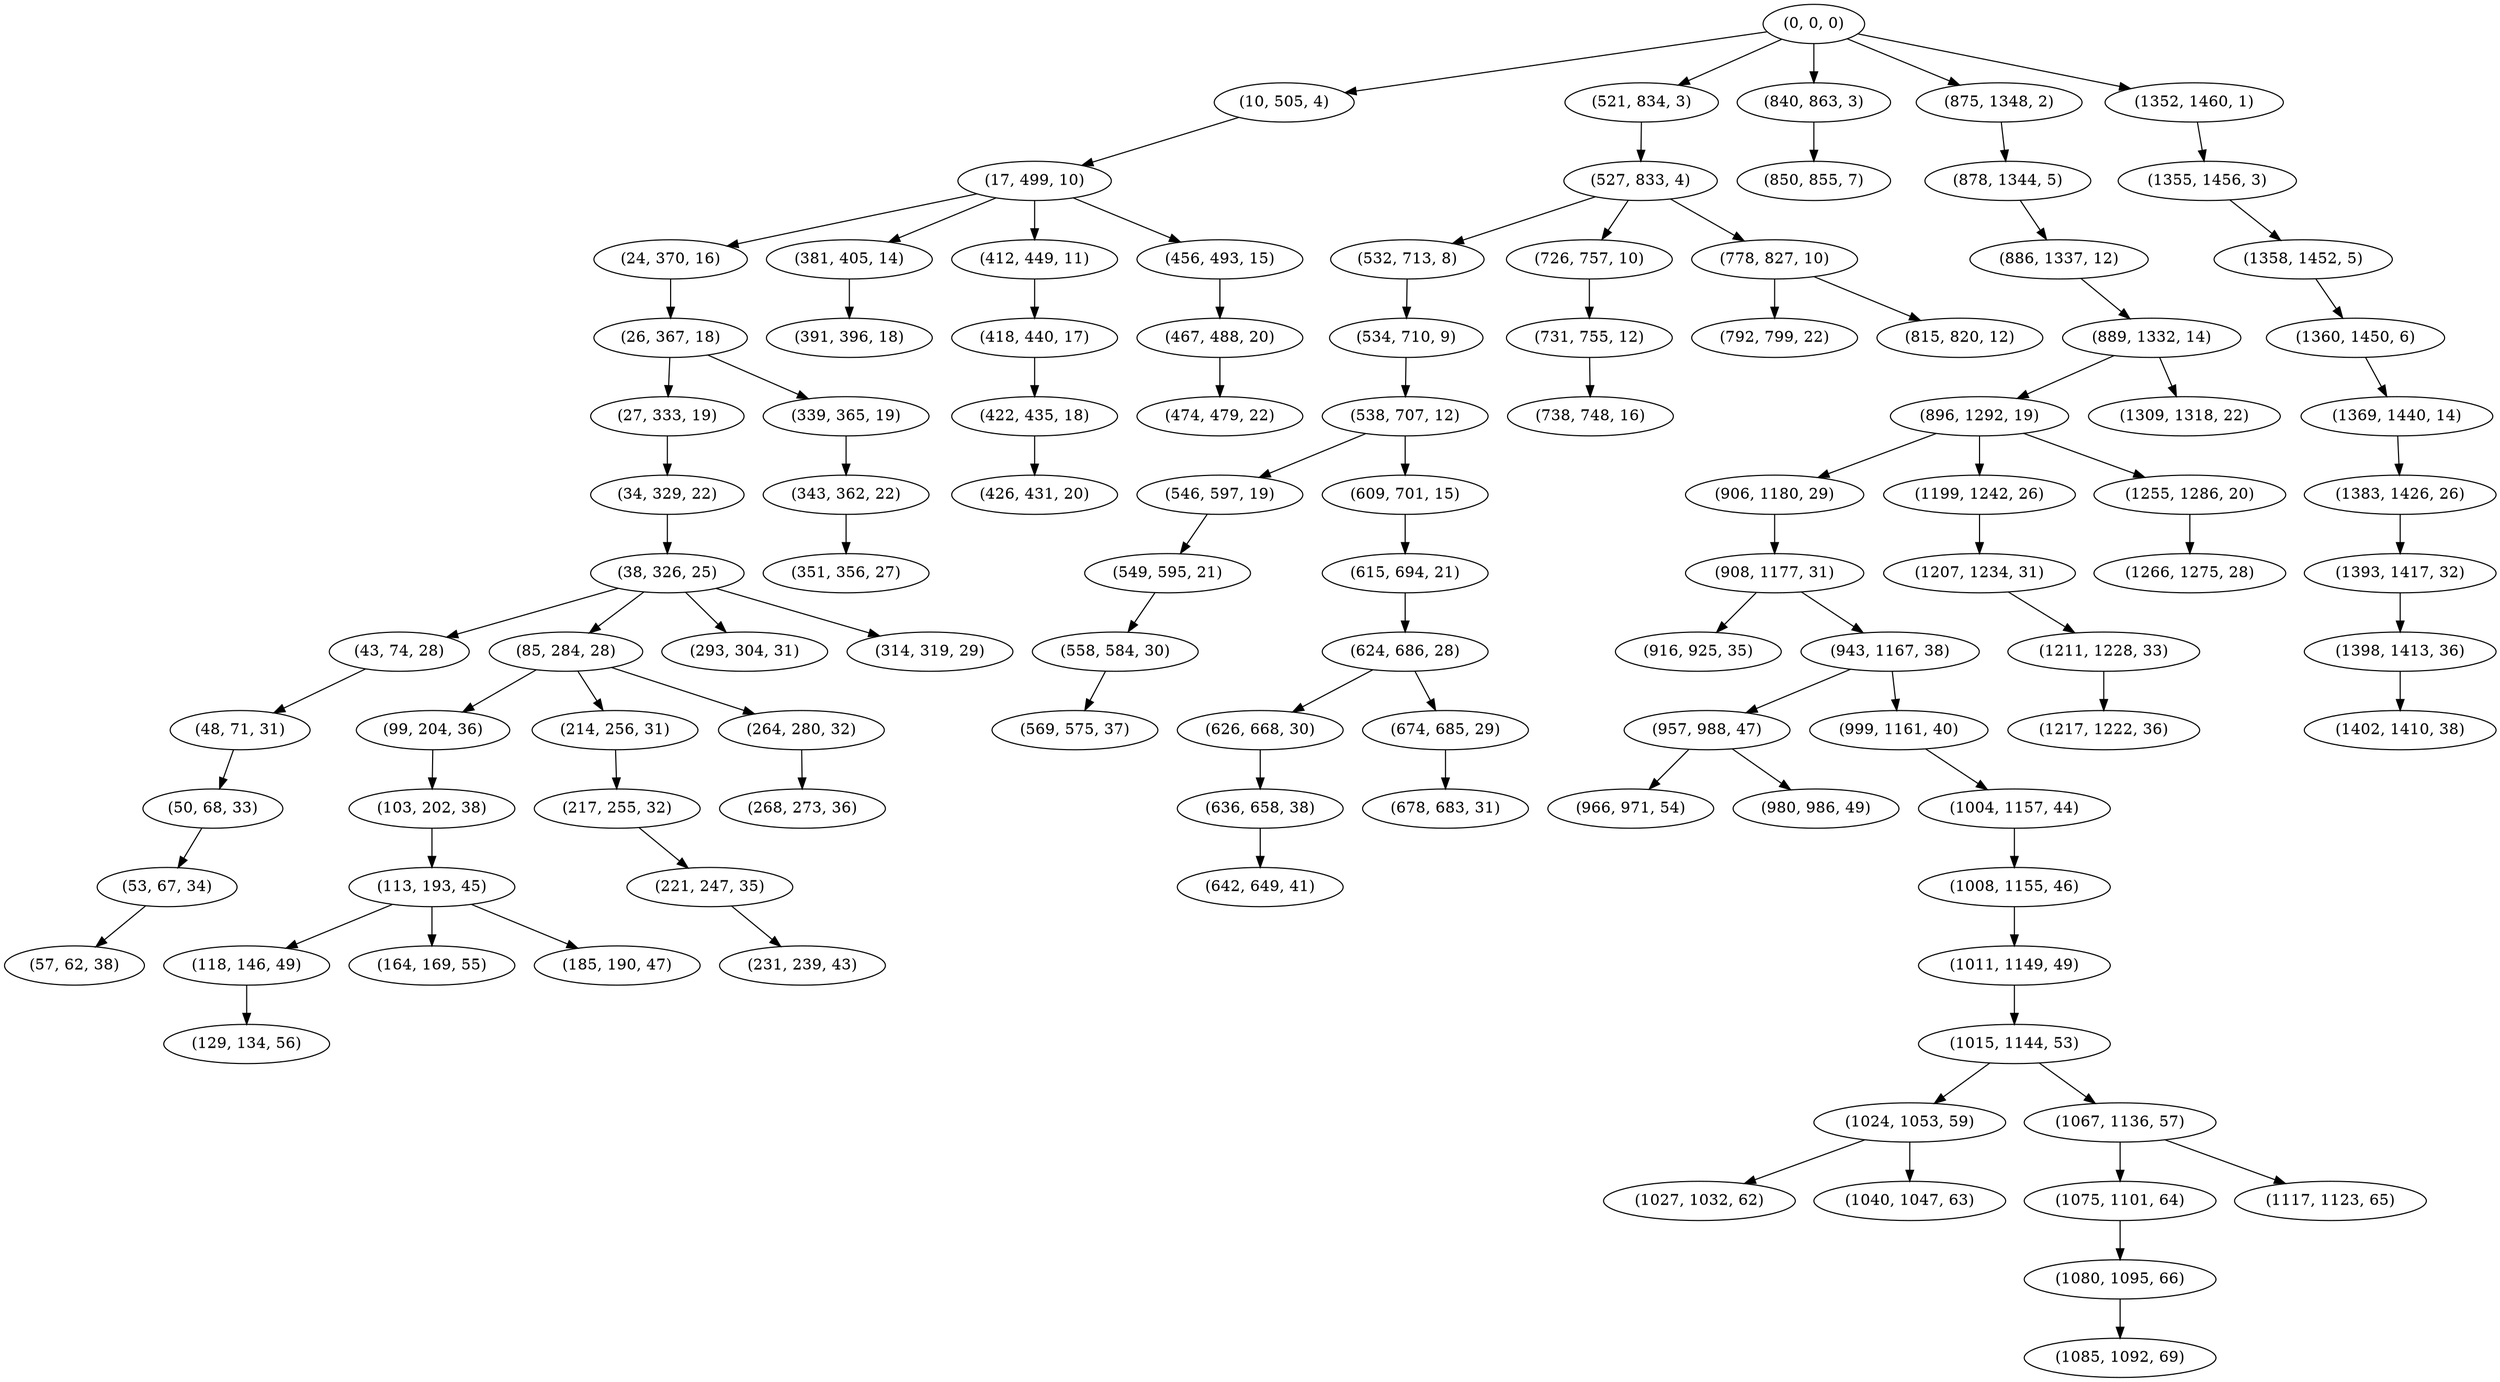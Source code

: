 digraph tree {
    "(0, 0, 0)";
    "(10, 505, 4)";
    "(17, 499, 10)";
    "(24, 370, 16)";
    "(26, 367, 18)";
    "(27, 333, 19)";
    "(34, 329, 22)";
    "(38, 326, 25)";
    "(43, 74, 28)";
    "(48, 71, 31)";
    "(50, 68, 33)";
    "(53, 67, 34)";
    "(57, 62, 38)";
    "(85, 284, 28)";
    "(99, 204, 36)";
    "(103, 202, 38)";
    "(113, 193, 45)";
    "(118, 146, 49)";
    "(129, 134, 56)";
    "(164, 169, 55)";
    "(185, 190, 47)";
    "(214, 256, 31)";
    "(217, 255, 32)";
    "(221, 247, 35)";
    "(231, 239, 43)";
    "(264, 280, 32)";
    "(268, 273, 36)";
    "(293, 304, 31)";
    "(314, 319, 29)";
    "(339, 365, 19)";
    "(343, 362, 22)";
    "(351, 356, 27)";
    "(381, 405, 14)";
    "(391, 396, 18)";
    "(412, 449, 11)";
    "(418, 440, 17)";
    "(422, 435, 18)";
    "(426, 431, 20)";
    "(456, 493, 15)";
    "(467, 488, 20)";
    "(474, 479, 22)";
    "(521, 834, 3)";
    "(527, 833, 4)";
    "(532, 713, 8)";
    "(534, 710, 9)";
    "(538, 707, 12)";
    "(546, 597, 19)";
    "(549, 595, 21)";
    "(558, 584, 30)";
    "(569, 575, 37)";
    "(609, 701, 15)";
    "(615, 694, 21)";
    "(624, 686, 28)";
    "(626, 668, 30)";
    "(636, 658, 38)";
    "(642, 649, 41)";
    "(674, 685, 29)";
    "(678, 683, 31)";
    "(726, 757, 10)";
    "(731, 755, 12)";
    "(738, 748, 16)";
    "(778, 827, 10)";
    "(792, 799, 22)";
    "(815, 820, 12)";
    "(840, 863, 3)";
    "(850, 855, 7)";
    "(875, 1348, 2)";
    "(878, 1344, 5)";
    "(886, 1337, 12)";
    "(889, 1332, 14)";
    "(896, 1292, 19)";
    "(906, 1180, 29)";
    "(908, 1177, 31)";
    "(916, 925, 35)";
    "(943, 1167, 38)";
    "(957, 988, 47)";
    "(966, 971, 54)";
    "(980, 986, 49)";
    "(999, 1161, 40)";
    "(1004, 1157, 44)";
    "(1008, 1155, 46)";
    "(1011, 1149, 49)";
    "(1015, 1144, 53)";
    "(1024, 1053, 59)";
    "(1027, 1032, 62)";
    "(1040, 1047, 63)";
    "(1067, 1136, 57)";
    "(1075, 1101, 64)";
    "(1080, 1095, 66)";
    "(1085, 1092, 69)";
    "(1117, 1123, 65)";
    "(1199, 1242, 26)";
    "(1207, 1234, 31)";
    "(1211, 1228, 33)";
    "(1217, 1222, 36)";
    "(1255, 1286, 20)";
    "(1266, 1275, 28)";
    "(1309, 1318, 22)";
    "(1352, 1460, 1)";
    "(1355, 1456, 3)";
    "(1358, 1452, 5)";
    "(1360, 1450, 6)";
    "(1369, 1440, 14)";
    "(1383, 1426, 26)";
    "(1393, 1417, 32)";
    "(1398, 1413, 36)";
    "(1402, 1410, 38)";
    "(0, 0, 0)" -> "(10, 505, 4)";
    "(0, 0, 0)" -> "(521, 834, 3)";
    "(0, 0, 0)" -> "(840, 863, 3)";
    "(0, 0, 0)" -> "(875, 1348, 2)";
    "(0, 0, 0)" -> "(1352, 1460, 1)";
    "(10, 505, 4)" -> "(17, 499, 10)";
    "(17, 499, 10)" -> "(24, 370, 16)";
    "(17, 499, 10)" -> "(381, 405, 14)";
    "(17, 499, 10)" -> "(412, 449, 11)";
    "(17, 499, 10)" -> "(456, 493, 15)";
    "(24, 370, 16)" -> "(26, 367, 18)";
    "(26, 367, 18)" -> "(27, 333, 19)";
    "(26, 367, 18)" -> "(339, 365, 19)";
    "(27, 333, 19)" -> "(34, 329, 22)";
    "(34, 329, 22)" -> "(38, 326, 25)";
    "(38, 326, 25)" -> "(43, 74, 28)";
    "(38, 326, 25)" -> "(85, 284, 28)";
    "(38, 326, 25)" -> "(293, 304, 31)";
    "(38, 326, 25)" -> "(314, 319, 29)";
    "(43, 74, 28)" -> "(48, 71, 31)";
    "(48, 71, 31)" -> "(50, 68, 33)";
    "(50, 68, 33)" -> "(53, 67, 34)";
    "(53, 67, 34)" -> "(57, 62, 38)";
    "(85, 284, 28)" -> "(99, 204, 36)";
    "(85, 284, 28)" -> "(214, 256, 31)";
    "(85, 284, 28)" -> "(264, 280, 32)";
    "(99, 204, 36)" -> "(103, 202, 38)";
    "(103, 202, 38)" -> "(113, 193, 45)";
    "(113, 193, 45)" -> "(118, 146, 49)";
    "(113, 193, 45)" -> "(164, 169, 55)";
    "(113, 193, 45)" -> "(185, 190, 47)";
    "(118, 146, 49)" -> "(129, 134, 56)";
    "(214, 256, 31)" -> "(217, 255, 32)";
    "(217, 255, 32)" -> "(221, 247, 35)";
    "(221, 247, 35)" -> "(231, 239, 43)";
    "(264, 280, 32)" -> "(268, 273, 36)";
    "(339, 365, 19)" -> "(343, 362, 22)";
    "(343, 362, 22)" -> "(351, 356, 27)";
    "(381, 405, 14)" -> "(391, 396, 18)";
    "(412, 449, 11)" -> "(418, 440, 17)";
    "(418, 440, 17)" -> "(422, 435, 18)";
    "(422, 435, 18)" -> "(426, 431, 20)";
    "(456, 493, 15)" -> "(467, 488, 20)";
    "(467, 488, 20)" -> "(474, 479, 22)";
    "(521, 834, 3)" -> "(527, 833, 4)";
    "(527, 833, 4)" -> "(532, 713, 8)";
    "(527, 833, 4)" -> "(726, 757, 10)";
    "(527, 833, 4)" -> "(778, 827, 10)";
    "(532, 713, 8)" -> "(534, 710, 9)";
    "(534, 710, 9)" -> "(538, 707, 12)";
    "(538, 707, 12)" -> "(546, 597, 19)";
    "(538, 707, 12)" -> "(609, 701, 15)";
    "(546, 597, 19)" -> "(549, 595, 21)";
    "(549, 595, 21)" -> "(558, 584, 30)";
    "(558, 584, 30)" -> "(569, 575, 37)";
    "(609, 701, 15)" -> "(615, 694, 21)";
    "(615, 694, 21)" -> "(624, 686, 28)";
    "(624, 686, 28)" -> "(626, 668, 30)";
    "(624, 686, 28)" -> "(674, 685, 29)";
    "(626, 668, 30)" -> "(636, 658, 38)";
    "(636, 658, 38)" -> "(642, 649, 41)";
    "(674, 685, 29)" -> "(678, 683, 31)";
    "(726, 757, 10)" -> "(731, 755, 12)";
    "(731, 755, 12)" -> "(738, 748, 16)";
    "(778, 827, 10)" -> "(792, 799, 22)";
    "(778, 827, 10)" -> "(815, 820, 12)";
    "(840, 863, 3)" -> "(850, 855, 7)";
    "(875, 1348, 2)" -> "(878, 1344, 5)";
    "(878, 1344, 5)" -> "(886, 1337, 12)";
    "(886, 1337, 12)" -> "(889, 1332, 14)";
    "(889, 1332, 14)" -> "(896, 1292, 19)";
    "(889, 1332, 14)" -> "(1309, 1318, 22)";
    "(896, 1292, 19)" -> "(906, 1180, 29)";
    "(896, 1292, 19)" -> "(1199, 1242, 26)";
    "(896, 1292, 19)" -> "(1255, 1286, 20)";
    "(906, 1180, 29)" -> "(908, 1177, 31)";
    "(908, 1177, 31)" -> "(916, 925, 35)";
    "(908, 1177, 31)" -> "(943, 1167, 38)";
    "(943, 1167, 38)" -> "(957, 988, 47)";
    "(943, 1167, 38)" -> "(999, 1161, 40)";
    "(957, 988, 47)" -> "(966, 971, 54)";
    "(957, 988, 47)" -> "(980, 986, 49)";
    "(999, 1161, 40)" -> "(1004, 1157, 44)";
    "(1004, 1157, 44)" -> "(1008, 1155, 46)";
    "(1008, 1155, 46)" -> "(1011, 1149, 49)";
    "(1011, 1149, 49)" -> "(1015, 1144, 53)";
    "(1015, 1144, 53)" -> "(1024, 1053, 59)";
    "(1015, 1144, 53)" -> "(1067, 1136, 57)";
    "(1024, 1053, 59)" -> "(1027, 1032, 62)";
    "(1024, 1053, 59)" -> "(1040, 1047, 63)";
    "(1067, 1136, 57)" -> "(1075, 1101, 64)";
    "(1067, 1136, 57)" -> "(1117, 1123, 65)";
    "(1075, 1101, 64)" -> "(1080, 1095, 66)";
    "(1080, 1095, 66)" -> "(1085, 1092, 69)";
    "(1199, 1242, 26)" -> "(1207, 1234, 31)";
    "(1207, 1234, 31)" -> "(1211, 1228, 33)";
    "(1211, 1228, 33)" -> "(1217, 1222, 36)";
    "(1255, 1286, 20)" -> "(1266, 1275, 28)";
    "(1352, 1460, 1)" -> "(1355, 1456, 3)";
    "(1355, 1456, 3)" -> "(1358, 1452, 5)";
    "(1358, 1452, 5)" -> "(1360, 1450, 6)";
    "(1360, 1450, 6)" -> "(1369, 1440, 14)";
    "(1369, 1440, 14)" -> "(1383, 1426, 26)";
    "(1383, 1426, 26)" -> "(1393, 1417, 32)";
    "(1393, 1417, 32)" -> "(1398, 1413, 36)";
    "(1398, 1413, 36)" -> "(1402, 1410, 38)";
}
